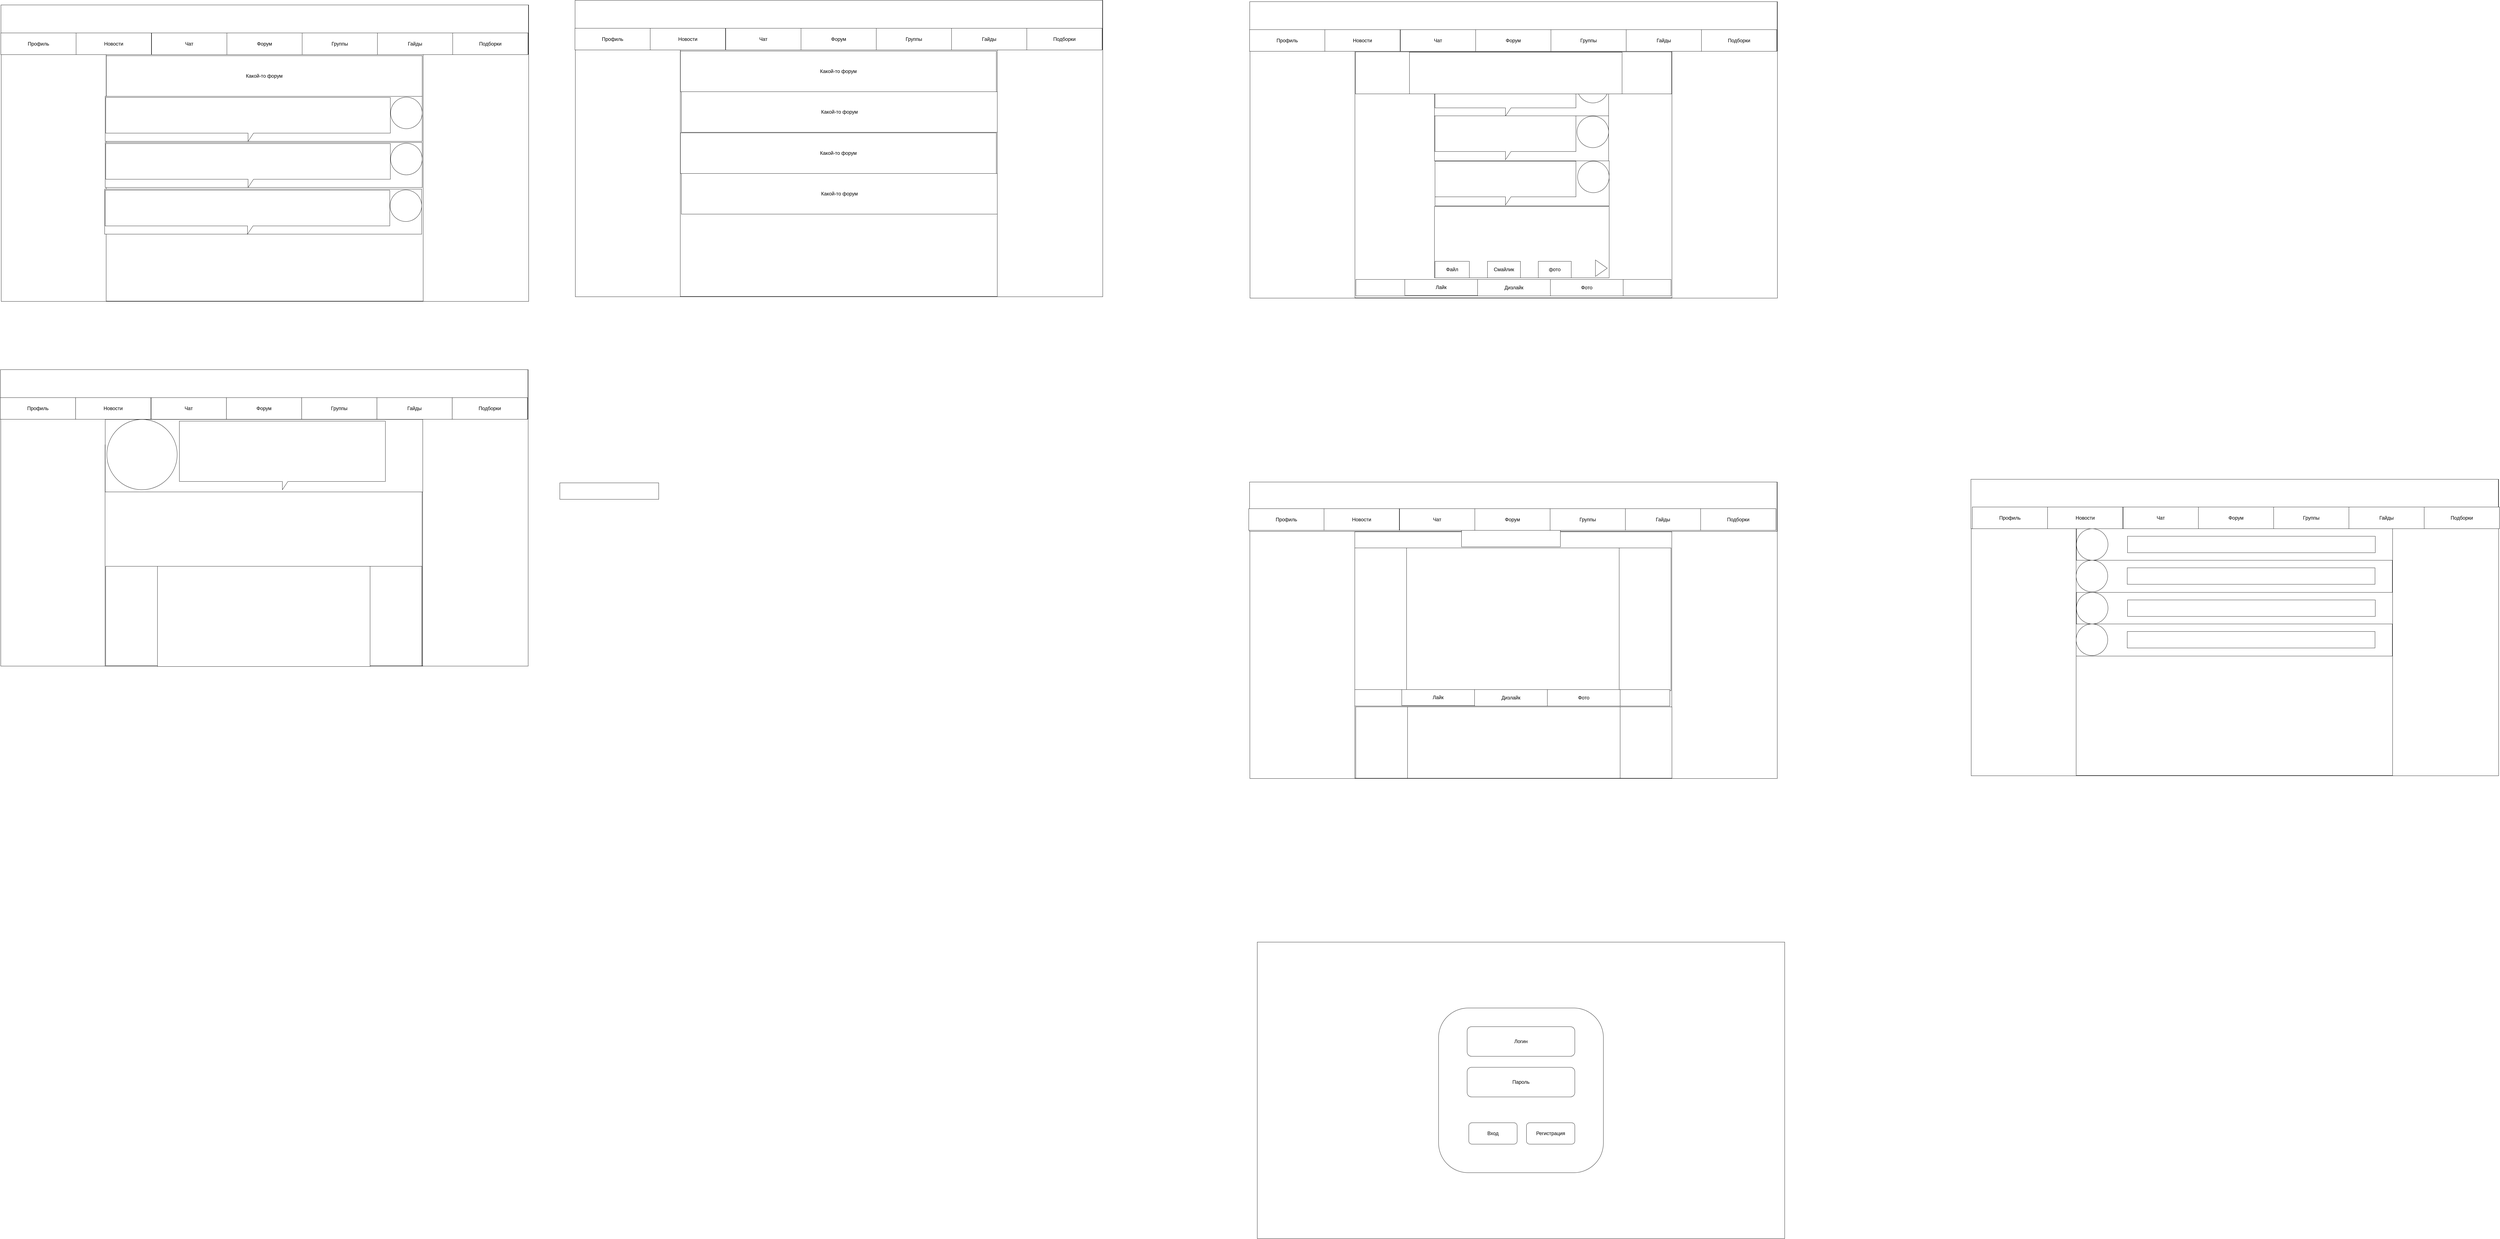 <mxfile version="24.3.1" type="github">
  <diagram name="Page-1" id="S0XgtivN0bEylLzCPmx3">
    <mxGraphModel dx="7133" dy="4840" grid="0" gridSize="10" guides="1" tooltips="1" connect="1" arrows="1" fold="1" page="0" pageScale="1" pageWidth="827" pageHeight="1169" math="0" shadow="0">
      <root>
        <mxCell id="0" />
        <mxCell id="1" parent="0" />
        <mxCell id="UViIAbYva22EIAkb4Kvl-2" value="" style="rounded=0;whiteSpace=wrap;html=1;" parent="1" vertex="1">
          <mxGeometry width="1920" height="1080" as="geometry" />
        </mxCell>
        <mxCell id="UViIAbYva22EIAkb4Kvl-3" value="" style="rounded=1;whiteSpace=wrap;html=1;arcSize=18;container=1;" parent="1" vertex="1">
          <mxGeometry x="660" y="240" width="600" height="600" as="geometry" />
        </mxCell>
        <mxCell id="UViIAbYva22EIAkb4Kvl-4" value="Логин" style="rounded=1;whiteSpace=wrap;html=1;fontSize=18;labelBackgroundColor=none;" parent="UViIAbYva22EIAkb4Kvl-3" vertex="1">
          <mxGeometry x="104" y="68" width="392" height="108" as="geometry" />
        </mxCell>
        <mxCell id="UViIAbYva22EIAkb4Kvl-6" value="Пароль" style="rounded=1;whiteSpace=wrap;html=1;fontSize=18;" parent="UViIAbYva22EIAkb4Kvl-3" vertex="1">
          <mxGeometry x="104" y="216" width="392" height="108" as="geometry" />
        </mxCell>
        <mxCell id="UViIAbYva22EIAkb4Kvl-7" value="Вход" style="rounded=1;whiteSpace=wrap;html=1;fontSize=18;" parent="UViIAbYva22EIAkb4Kvl-3" vertex="1">
          <mxGeometry x="110" y="418" width="176" height="78" as="geometry" />
        </mxCell>
        <mxCell id="UViIAbYva22EIAkb4Kvl-9" value="Регистрация" style="rounded=1;whiteSpace=wrap;html=1;fontSize=18;" parent="UViIAbYva22EIAkb4Kvl-3" vertex="1">
          <mxGeometry x="320" y="418" width="176" height="78" as="geometry" />
        </mxCell>
        <mxCell id="UViIAbYva22EIAkb4Kvl-13" value="" style="rounded=0;whiteSpace=wrap;html=1;" parent="1" vertex="1">
          <mxGeometry x="-27" y="-1676" width="1920" height="1080" as="geometry" />
        </mxCell>
        <mxCell id="UViIAbYva22EIAkb4Kvl-14" value="" style="rounded=0;whiteSpace=wrap;html=1;" parent="1" vertex="1">
          <mxGeometry x="-28" y="-1676" width="1920" height="180" as="geometry" />
        </mxCell>
        <mxCell id="UViIAbYva22EIAkb4Kvl-25" value="" style="rounded=0;whiteSpace=wrap;html=1;" parent="1" vertex="1">
          <mxGeometry x="355" y="-1495" width="1154" height="898" as="geometry" />
        </mxCell>
        <mxCell id="UViIAbYva22EIAkb4Kvl-26" value="" style="rounded=0;whiteSpace=wrap;html=1;" parent="1" vertex="1">
          <mxGeometry x="2599" y="-1686" width="1920" height="1080" as="geometry" />
        </mxCell>
        <mxCell id="UViIAbYva22EIAkb4Kvl-27" value="" style="rounded=0;whiteSpace=wrap;html=1;" parent="1" vertex="1">
          <mxGeometry x="2598" y="-1686" width="1920" height="180" as="geometry" />
        </mxCell>
        <mxCell id="UViIAbYva22EIAkb4Kvl-33" value="" style="rounded=0;whiteSpace=wrap;html=1;" parent="1" vertex="1">
          <mxGeometry x="2981" y="-1505" width="1152" height="898" as="geometry" />
        </mxCell>
        <mxCell id="UViIAbYva22EIAkb4Kvl-34" value="" style="rounded=0;whiteSpace=wrap;html=1;" parent="1" vertex="1">
          <mxGeometry x="2982" y="-1506" width="1151" height="117" as="geometry" />
        </mxCell>
        <mxCell id="UViIAbYva22EIAkb4Kvl-42" value="" style="ellipse;whiteSpace=wrap;html=1;aspect=fixed;" parent="1" vertex="1">
          <mxGeometry x="2982" y="-1506" width="115" height="115" as="geometry" />
        </mxCell>
        <mxCell id="UViIAbYva22EIAkb4Kvl-43" value="" style="rounded=0;whiteSpace=wrap;html=1;" parent="1" vertex="1">
          <mxGeometry x="3168" y="-1478.5" width="902" height="60" as="geometry" />
        </mxCell>
        <mxCell id="UViIAbYva22EIAkb4Kvl-44" value="" style="rounded=0;whiteSpace=wrap;html=1;" parent="1" vertex="1">
          <mxGeometry x="2981" y="-1391" width="1151" height="117" as="geometry" />
        </mxCell>
        <mxCell id="UViIAbYva22EIAkb4Kvl-45" value="" style="ellipse;whiteSpace=wrap;html=1;aspect=fixed;" parent="1" vertex="1">
          <mxGeometry x="2981" y="-1391" width="115" height="115" as="geometry" />
        </mxCell>
        <mxCell id="UViIAbYva22EIAkb4Kvl-46" value="" style="rounded=0;whiteSpace=wrap;html=1;" parent="1" vertex="1">
          <mxGeometry x="3167" y="-1363.5" width="902" height="60" as="geometry" />
        </mxCell>
        <mxCell id="UViIAbYva22EIAkb4Kvl-47" value="" style="rounded=0;whiteSpace=wrap;html=1;" parent="1" vertex="1">
          <mxGeometry x="2982" y="-1274" width="1151" height="117" as="geometry" />
        </mxCell>
        <mxCell id="UViIAbYva22EIAkb4Kvl-48" value="" style="ellipse;whiteSpace=wrap;html=1;aspect=fixed;" parent="1" vertex="1">
          <mxGeometry x="2982" y="-1274" width="115" height="115" as="geometry" />
        </mxCell>
        <mxCell id="UViIAbYva22EIAkb4Kvl-49" value="" style="rounded=0;whiteSpace=wrap;html=1;" parent="1" vertex="1">
          <mxGeometry x="3168" y="-1246.5" width="902" height="60" as="geometry" />
        </mxCell>
        <mxCell id="UViIAbYva22EIAkb4Kvl-50" value="" style="rounded=0;whiteSpace=wrap;html=1;" parent="1" vertex="1">
          <mxGeometry x="2981" y="-1159" width="1151" height="117" as="geometry" />
        </mxCell>
        <mxCell id="UViIAbYva22EIAkb4Kvl-51" value="" style="ellipse;whiteSpace=wrap;html=1;aspect=fixed;" parent="1" vertex="1">
          <mxGeometry x="2981" y="-1159" width="115" height="115" as="geometry" />
        </mxCell>
        <mxCell id="UViIAbYva22EIAkb4Kvl-52" value="" style="rounded=0;whiteSpace=wrap;html=1;" parent="1" vertex="1">
          <mxGeometry x="3167" y="-1131.5" width="902" height="60" as="geometry" />
        </mxCell>
        <mxCell id="UViIAbYva22EIAkb4Kvl-53" value="" style="rounded=0;whiteSpace=wrap;html=1;" parent="1" vertex="1">
          <mxGeometry x="355" y="-1436" width="1151" height="520" as="geometry" />
        </mxCell>
        <mxCell id="UViIAbYva22EIAkb4Kvl-67" value="" style="rounded=0;whiteSpace=wrap;html=1;" parent="1" vertex="1">
          <mxGeometry x="355" y="-920" width="1147" height="60" as="geometry" />
        </mxCell>
        <mxCell id="SVDdnhN1sVLH5uICmD3i-1" value="" style="rounded=0;whiteSpace=wrap;html=1;" vertex="1" parent="1">
          <mxGeometry x="543.5" y="-1436" width="774" height="516" as="geometry" />
        </mxCell>
        <mxCell id="SVDdnhN1sVLH5uICmD3i-4" value="" style="rounded=0;whiteSpace=wrap;html=1;" vertex="1" parent="1">
          <mxGeometry x="-26.5" y="-3426" width="1920" height="1080" as="geometry" />
        </mxCell>
        <mxCell id="SVDdnhN1sVLH5uICmD3i-5" value="" style="rounded=0;whiteSpace=wrap;html=1;" vertex="1" parent="1">
          <mxGeometry x="-27.5" y="-3426" width="1920" height="180" as="geometry" />
        </mxCell>
        <mxCell id="SVDdnhN1sVLH5uICmD3i-6" value="Профиль" style="rounded=0;whiteSpace=wrap;html=1;fontSize=18;" vertex="1" parent="1">
          <mxGeometry x="-28" y="-3324" width="274" height="79" as="geometry" />
        </mxCell>
        <mxCell id="SVDdnhN1sVLH5uICmD3i-7" value="Новости" style="rounded=0;whiteSpace=wrap;html=1;fontSize=18;" vertex="1" parent="1">
          <mxGeometry x="246" y="-3324" width="274" height="79" as="geometry" />
        </mxCell>
        <mxCell id="SVDdnhN1sVLH5uICmD3i-8" value="Чат" style="rounded=0;whiteSpace=wrap;html=1;fontSize=18;" vertex="1" parent="1">
          <mxGeometry x="521" y="-3324" width="274" height="79" as="geometry" />
        </mxCell>
        <mxCell id="SVDdnhN1sVLH5uICmD3i-9" value="Форум" style="rounded=0;whiteSpace=wrap;html=1;fontSize=18;" vertex="1" parent="1">
          <mxGeometry x="795" y="-3324" width="274" height="79" as="geometry" />
        </mxCell>
        <mxCell id="SVDdnhN1sVLH5uICmD3i-10" value="Группы" style="rounded=0;whiteSpace=wrap;html=1;fontSize=18;" vertex="1" parent="1">
          <mxGeometry x="1069" y="-3324" width="274" height="79" as="geometry" />
        </mxCell>
        <mxCell id="SVDdnhN1sVLH5uICmD3i-11" value="" style="rounded=0;whiteSpace=wrap;html=1;" vertex="1" parent="1">
          <mxGeometry x="355.5" y="-3245" width="1154" height="898" as="geometry" />
        </mxCell>
        <mxCell id="SVDdnhN1sVLH5uICmD3i-13" value="" style="rounded=0;whiteSpace=wrap;html=1;" vertex="1" parent="1">
          <mxGeometry x="359" y="-2414" width="1147" height="60" as="geometry" />
        </mxCell>
        <mxCell id="SVDdnhN1sVLH5uICmD3i-14" value="Лайк" style="rounded=0;whiteSpace=wrap;html=1;fontSize=18;" vertex="1" parent="1">
          <mxGeometry x="537" y="-2414" width="265" height="58" as="geometry" />
        </mxCell>
        <mxCell id="SVDdnhN1sVLH5uICmD3i-15" value="Дизлайк" style="rounded=0;whiteSpace=wrap;html=1;fontSize=18;" vertex="1" parent="1">
          <mxGeometry x="802" y="-2414" width="265" height="60" as="geometry" />
        </mxCell>
        <mxCell id="SVDdnhN1sVLH5uICmD3i-16" value="Фото" style="rounded=0;whiteSpace=wrap;html=1;fontSize=18;" vertex="1" parent="1">
          <mxGeometry x="1067" y="-2414" width="265" height="60" as="geometry" />
        </mxCell>
        <mxCell id="UViIAbYva22EIAkb4Kvl-56" value="" style="rounded=0;whiteSpace=wrap;html=1;" parent="1" vertex="1">
          <mxGeometry x="645" y="-3173" width="634" height="164" as="geometry" />
        </mxCell>
        <mxCell id="UViIAbYva22EIAkb4Kvl-57" value="" style="ellipse;whiteSpace=wrap;html=1;aspect=fixed;" parent="1" vertex="1">
          <mxGeometry x="1164" y="-3172" width="115" height="115" as="geometry" />
        </mxCell>
        <mxCell id="UViIAbYva22EIAkb4Kvl-59" value="" style="shape=callout;whiteSpace=wrap;html=1;perimeter=calloutPerimeter;" parent="1" vertex="1">
          <mxGeometry x="647" y="-3169" width="513" height="160" as="geometry" />
        </mxCell>
        <mxCell id="UViIAbYva22EIAkb4Kvl-60" value="" style="rounded=0;whiteSpace=wrap;html=1;" parent="1" vertex="1">
          <mxGeometry x="645" y="-3010" width="634" height="164" as="geometry" />
        </mxCell>
        <mxCell id="UViIAbYva22EIAkb4Kvl-61" value="" style="ellipse;whiteSpace=wrap;html=1;aspect=fixed;" parent="1" vertex="1">
          <mxGeometry x="1164" y="-3009" width="115" height="115" as="geometry" />
        </mxCell>
        <mxCell id="UViIAbYva22EIAkb4Kvl-62" value="" style="shape=callout;whiteSpace=wrap;html=1;perimeter=calloutPerimeter;" parent="1" vertex="1">
          <mxGeometry x="647" y="-3010" width="513" height="160" as="geometry" />
        </mxCell>
        <mxCell id="UViIAbYva22EIAkb4Kvl-63" value="" style="rounded=0;whiteSpace=wrap;html=1;" parent="1" vertex="1">
          <mxGeometry x="647" y="-2846" width="634" height="164" as="geometry" />
        </mxCell>
        <mxCell id="UViIAbYva22EIAkb4Kvl-64" value="" style="ellipse;whiteSpace=wrap;html=1;aspect=fixed;" parent="1" vertex="1">
          <mxGeometry x="1166" y="-2845" width="115" height="115" as="geometry" />
        </mxCell>
        <mxCell id="UViIAbYva22EIAkb4Kvl-66" value="" style="shape=callout;whiteSpace=wrap;html=1;perimeter=calloutPerimeter;" parent="1" vertex="1">
          <mxGeometry x="647" y="-2845" width="513" height="160" as="geometry" />
        </mxCell>
        <mxCell id="SVDdnhN1sVLH5uICmD3i-18" value="" style="rounded=0;whiteSpace=wrap;html=1;" vertex="1" parent="1">
          <mxGeometry x="645" y="-2680" width="636" height="260" as="geometry" />
        </mxCell>
        <mxCell id="SVDdnhN1sVLH5uICmD3i-19" value="" style="triangle;whiteSpace=wrap;html=1;" vertex="1" parent="1">
          <mxGeometry x="1231" y="-2485" width="43" height="60" as="geometry" />
        </mxCell>
        <mxCell id="SVDdnhN1sVLH5uICmD3i-12" value="" style="rounded=0;whiteSpace=wrap;html=1;" vertex="1" parent="1">
          <mxGeometry x="357.5" y="-3243" width="1151" height="153" as="geometry" />
        </mxCell>
        <mxCell id="SVDdnhN1sVLH5uICmD3i-17" value="" style="rounded=0;whiteSpace=wrap;html=1;" vertex="1" parent="1">
          <mxGeometry x="554" y="-3242" width="774" height="152" as="geometry" />
        </mxCell>
        <mxCell id="SVDdnhN1sVLH5uICmD3i-20" value="Файл" style="rounded=0;whiteSpace=wrap;html=1;fontSize=18;" vertex="1" parent="1">
          <mxGeometry x="647" y="-2480" width="125" height="60" as="geometry" />
        </mxCell>
        <mxCell id="SVDdnhN1sVLH5uICmD3i-21" value="Смайлик" style="rounded=0;whiteSpace=wrap;html=1;fontSize=18;" vertex="1" parent="1">
          <mxGeometry x="838" y="-2480" width="120" height="60" as="geometry" />
        </mxCell>
        <mxCell id="SVDdnhN1sVLH5uICmD3i-22" value="фото" style="rounded=0;whiteSpace=wrap;html=1;fontSize=18;" vertex="1" parent="1">
          <mxGeometry x="1023" y="-2480" width="120" height="60" as="geometry" />
        </mxCell>
        <mxCell id="SVDdnhN1sVLH5uICmD3i-23" value="" style="rounded=0;whiteSpace=wrap;html=1;" vertex="1" parent="1">
          <mxGeometry x="358.5" y="-857" width="1151" height="260" as="geometry" />
        </mxCell>
        <mxCell id="SVDdnhN1sVLH5uICmD3i-24" value="" style="rounded=0;whiteSpace=wrap;html=1;" vertex="1" parent="1">
          <mxGeometry x="547" y="-857" width="774" height="260" as="geometry" />
        </mxCell>
        <mxCell id="SVDdnhN1sVLH5uICmD3i-25" value="Гайды" style="rounded=0;whiteSpace=wrap;html=1;fontSize=18;" vertex="1" parent="1">
          <mxGeometry x="1343" y="-3324" width="274" height="79" as="geometry" />
        </mxCell>
        <mxCell id="SVDdnhN1sVLH5uICmD3i-26" value="Подборки" style="rounded=0;whiteSpace=wrap;html=1;fontSize=18;" vertex="1" parent="1">
          <mxGeometry x="1617" y="-3324" width="274" height="79" as="geometry" />
        </mxCell>
        <mxCell id="SVDdnhN1sVLH5uICmD3i-34" value="Профиль" style="rounded=0;whiteSpace=wrap;html=1;fontSize=18;" vertex="1" parent="1">
          <mxGeometry x="2603" y="-1585" width="274" height="79" as="geometry" />
        </mxCell>
        <mxCell id="SVDdnhN1sVLH5uICmD3i-35" value="Новости" style="rounded=0;whiteSpace=wrap;html=1;fontSize=18;" vertex="1" parent="1">
          <mxGeometry x="2877" y="-1585" width="274" height="79" as="geometry" />
        </mxCell>
        <mxCell id="SVDdnhN1sVLH5uICmD3i-36" value="Чат" style="rounded=0;whiteSpace=wrap;html=1;fontSize=18;" vertex="1" parent="1">
          <mxGeometry x="3152" y="-1585" width="274" height="79" as="geometry" />
        </mxCell>
        <mxCell id="SVDdnhN1sVLH5uICmD3i-37" value="Форум" style="rounded=0;whiteSpace=wrap;html=1;fontSize=18;" vertex="1" parent="1">
          <mxGeometry x="3426" y="-1585" width="274" height="79" as="geometry" />
        </mxCell>
        <mxCell id="SVDdnhN1sVLH5uICmD3i-38" value="Группы" style="rounded=0;whiteSpace=wrap;html=1;fontSize=18;" vertex="1" parent="1">
          <mxGeometry x="3700" y="-1585" width="274" height="79" as="geometry" />
        </mxCell>
        <mxCell id="SVDdnhN1sVLH5uICmD3i-39" value="Гайды" style="rounded=0;whiteSpace=wrap;html=1;fontSize=18;" vertex="1" parent="1">
          <mxGeometry x="3974" y="-1585" width="274" height="79" as="geometry" />
        </mxCell>
        <mxCell id="SVDdnhN1sVLH5uICmD3i-40" value="Подборки" style="rounded=0;whiteSpace=wrap;html=1;fontSize=18;" vertex="1" parent="1">
          <mxGeometry x="4248" y="-1585" width="274" height="79" as="geometry" />
        </mxCell>
        <mxCell id="SVDdnhN1sVLH5uICmD3i-41" value="Лайк" style="rounded=0;whiteSpace=wrap;html=1;fontSize=18;" vertex="1" parent="1">
          <mxGeometry x="526" y="-920" width="265" height="58" as="geometry" />
        </mxCell>
        <mxCell id="SVDdnhN1sVLH5uICmD3i-42" value="Дизлайк" style="rounded=0;whiteSpace=wrap;html=1;fontSize=18;" vertex="1" parent="1">
          <mxGeometry x="791" y="-920" width="265" height="60" as="geometry" />
        </mxCell>
        <mxCell id="SVDdnhN1sVLH5uICmD3i-43" value="Фото" style="rounded=0;whiteSpace=wrap;html=1;fontSize=18;" vertex="1" parent="1">
          <mxGeometry x="1056" y="-920" width="265" height="60" as="geometry" />
        </mxCell>
        <mxCell id="SVDdnhN1sVLH5uICmD3i-44" value="" style="rounded=0;whiteSpace=wrap;html=1;" vertex="1" parent="1">
          <mxGeometry x="-2482.5" y="-3431" width="1920" height="1080" as="geometry" />
        </mxCell>
        <mxCell id="SVDdnhN1sVLH5uICmD3i-45" value="" style="rounded=0;whiteSpace=wrap;html=1;" vertex="1" parent="1">
          <mxGeometry x="-2483.5" y="-3431" width="1920" height="180" as="geometry" />
        </mxCell>
        <mxCell id="SVDdnhN1sVLH5uICmD3i-46" value="Профиль" style="rounded=0;whiteSpace=wrap;html=1;fontSize=18;" vertex="1" parent="1">
          <mxGeometry x="-2484" y="-3329" width="274" height="79" as="geometry" />
        </mxCell>
        <mxCell id="SVDdnhN1sVLH5uICmD3i-47" value="Новости" style="rounded=0;whiteSpace=wrap;html=1;fontSize=18;" vertex="1" parent="1">
          <mxGeometry x="-2210" y="-3329" width="274" height="79" as="geometry" />
        </mxCell>
        <mxCell id="SVDdnhN1sVLH5uICmD3i-48" value="Чат" style="rounded=0;whiteSpace=wrap;html=1;fontSize=18;" vertex="1" parent="1">
          <mxGeometry x="-1935" y="-3329" width="274" height="79" as="geometry" />
        </mxCell>
        <mxCell id="SVDdnhN1sVLH5uICmD3i-49" value="Форум" style="rounded=0;whiteSpace=wrap;html=1;fontSize=18;" vertex="1" parent="1">
          <mxGeometry x="-1661" y="-3329" width="274" height="79" as="geometry" />
        </mxCell>
        <mxCell id="SVDdnhN1sVLH5uICmD3i-50" value="Группы" style="rounded=0;whiteSpace=wrap;html=1;fontSize=18;" vertex="1" parent="1">
          <mxGeometry x="-1387" y="-3329" width="274" height="79" as="geometry" />
        </mxCell>
        <mxCell id="SVDdnhN1sVLH5uICmD3i-51" value="" style="rounded=0;whiteSpace=wrap;html=1;" vertex="1" parent="1">
          <mxGeometry x="-2100.5" y="-3250" width="1154" height="898" as="geometry" />
        </mxCell>
        <mxCell id="SVDdnhN1sVLH5uICmD3i-72" value="Гайды" style="rounded=0;whiteSpace=wrap;html=1;fontSize=18;" vertex="1" parent="1">
          <mxGeometry x="-1113" y="-3329" width="274" height="79" as="geometry" />
        </mxCell>
        <mxCell id="SVDdnhN1sVLH5uICmD3i-73" value="Подборки" style="rounded=0;whiteSpace=wrap;html=1;fontSize=18;" vertex="1" parent="1">
          <mxGeometry x="-839" y="-3329" width="274" height="79" as="geometry" />
        </mxCell>
        <mxCell id="SVDdnhN1sVLH5uICmD3i-74" value="Какой-то форум" style="rounded=0;whiteSpace=wrap;html=1;fontSize=18;" vertex="1" parent="1">
          <mxGeometry x="-2100" y="-3246" width="1150" height="148" as="geometry" />
        </mxCell>
        <mxCell id="SVDdnhN1sVLH5uICmD3i-75" value="Какой-то форум" style="rounded=0;whiteSpace=wrap;html=1;fontSize=18;" vertex="1" parent="1">
          <mxGeometry x="-2096.5" y="-3098" width="1150" height="148" as="geometry" />
        </mxCell>
        <mxCell id="SVDdnhN1sVLH5uICmD3i-76" value="Какой-то форум" style="rounded=0;whiteSpace=wrap;html=1;fontSize=18;" vertex="1" parent="1">
          <mxGeometry x="-2100" y="-2948" width="1150" height="148" as="geometry" />
        </mxCell>
        <mxCell id="SVDdnhN1sVLH5uICmD3i-77" value="Какой-то форум" style="rounded=0;whiteSpace=wrap;html=1;fontSize=18;" vertex="1" parent="1">
          <mxGeometry x="-2096.5" y="-2800" width="1150" height="148" as="geometry" />
        </mxCell>
        <mxCell id="SVDdnhN1sVLH5uICmD3i-78" value="Профиль" style="rounded=0;whiteSpace=wrap;html=1;fontSize=18;" vertex="1" parent="1">
          <mxGeometry x="-31" y="-1579" width="274" height="79" as="geometry" />
        </mxCell>
        <mxCell id="SVDdnhN1sVLH5uICmD3i-79" value="Новости" style="rounded=0;whiteSpace=wrap;html=1;fontSize=18;" vertex="1" parent="1">
          <mxGeometry x="243" y="-1579" width="274" height="79" as="geometry" />
        </mxCell>
        <mxCell id="SVDdnhN1sVLH5uICmD3i-80" value="Чат" style="rounded=0;whiteSpace=wrap;html=1;fontSize=18;" vertex="1" parent="1">
          <mxGeometry x="518" y="-1579" width="274" height="79" as="geometry" />
        </mxCell>
        <mxCell id="SVDdnhN1sVLH5uICmD3i-81" value="Форум" style="rounded=0;whiteSpace=wrap;html=1;fontSize=18;" vertex="1" parent="1">
          <mxGeometry x="792" y="-1579" width="274" height="79" as="geometry" />
        </mxCell>
        <mxCell id="SVDdnhN1sVLH5uICmD3i-82" value="Группы" style="rounded=0;whiteSpace=wrap;html=1;fontSize=18;" vertex="1" parent="1">
          <mxGeometry x="1066" y="-1579" width="274" height="79" as="geometry" />
        </mxCell>
        <mxCell id="SVDdnhN1sVLH5uICmD3i-83" value="Гайды" style="rounded=0;whiteSpace=wrap;html=1;fontSize=18;" vertex="1" parent="1">
          <mxGeometry x="1340" y="-1579" width="274" height="79" as="geometry" />
        </mxCell>
        <mxCell id="SVDdnhN1sVLH5uICmD3i-84" value="Подборки" style="rounded=0;whiteSpace=wrap;html=1;fontSize=18;" vertex="1" parent="1">
          <mxGeometry x="1614" y="-1579" width="274" height="79" as="geometry" />
        </mxCell>
        <mxCell id="SVDdnhN1sVLH5uICmD3i-85" value="" style="rounded=0;whiteSpace=wrap;html=1;" vertex="1" parent="1">
          <mxGeometry x="743.5" y="-1500" width="360" height="60" as="geometry" />
        </mxCell>
        <mxCell id="SVDdnhN1sVLH5uICmD3i-86" value="" style="rounded=0;whiteSpace=wrap;html=1;" vertex="1" parent="1">
          <mxGeometry x="-4572.5" y="-3414" width="1920" height="1080" as="geometry" />
        </mxCell>
        <mxCell id="SVDdnhN1sVLH5uICmD3i-87" value="" style="rounded=0;whiteSpace=wrap;html=1;" vertex="1" parent="1">
          <mxGeometry x="-4573.5" y="-3414" width="1920" height="180" as="geometry" />
        </mxCell>
        <mxCell id="SVDdnhN1sVLH5uICmD3i-88" value="Профиль" style="rounded=0;whiteSpace=wrap;html=1;fontSize=18;" vertex="1" parent="1">
          <mxGeometry x="-4574" y="-3312" width="274" height="79" as="geometry" />
        </mxCell>
        <mxCell id="SVDdnhN1sVLH5uICmD3i-89" value="Новости" style="rounded=0;whiteSpace=wrap;html=1;fontSize=18;" vertex="1" parent="1">
          <mxGeometry x="-4300" y="-3312" width="274" height="79" as="geometry" />
        </mxCell>
        <mxCell id="SVDdnhN1sVLH5uICmD3i-90" value="Чат" style="rounded=0;whiteSpace=wrap;html=1;fontSize=18;" vertex="1" parent="1">
          <mxGeometry x="-4025" y="-3312" width="274" height="79" as="geometry" />
        </mxCell>
        <mxCell id="SVDdnhN1sVLH5uICmD3i-91" value="Форум" style="rounded=0;whiteSpace=wrap;html=1;fontSize=18;" vertex="1" parent="1">
          <mxGeometry x="-3751" y="-3312" width="274" height="79" as="geometry" />
        </mxCell>
        <mxCell id="SVDdnhN1sVLH5uICmD3i-92" value="Группы" style="rounded=0;whiteSpace=wrap;html=1;fontSize=18;" vertex="1" parent="1">
          <mxGeometry x="-3477" y="-3312" width="274" height="79" as="geometry" />
        </mxCell>
        <mxCell id="SVDdnhN1sVLH5uICmD3i-93" value="" style="rounded=0;whiteSpace=wrap;html=1;" vertex="1" parent="1">
          <mxGeometry x="-4190.5" y="-3233" width="1154" height="898" as="geometry" />
        </mxCell>
        <mxCell id="SVDdnhN1sVLH5uICmD3i-94" value="Гайды" style="rounded=0;whiteSpace=wrap;html=1;fontSize=18;" vertex="1" parent="1">
          <mxGeometry x="-3203" y="-3312" width="274" height="79" as="geometry" />
        </mxCell>
        <mxCell id="SVDdnhN1sVLH5uICmD3i-95" value="Подборки" style="rounded=0;whiteSpace=wrap;html=1;fontSize=18;" vertex="1" parent="1">
          <mxGeometry x="-2929" y="-3312" width="274" height="79" as="geometry" />
        </mxCell>
        <mxCell id="SVDdnhN1sVLH5uICmD3i-96" value="Какой-то форум" style="rounded=0;whiteSpace=wrap;html=1;fontSize=18;" vertex="1" parent="1">
          <mxGeometry x="-4190" y="-3229" width="1150" height="148" as="geometry" />
        </mxCell>
        <mxCell id="SVDdnhN1sVLH5uICmD3i-103" value="" style="rounded=0;whiteSpace=wrap;html=1;" vertex="1" parent="1">
          <mxGeometry x="-4194" y="-3081" width="1154" height="164" as="geometry" />
        </mxCell>
        <mxCell id="SVDdnhN1sVLH5uICmD3i-104" value="" style="ellipse;whiteSpace=wrap;html=1;aspect=fixed;" vertex="1" parent="1">
          <mxGeometry x="-3155" y="-3078" width="115" height="115" as="geometry" />
        </mxCell>
        <mxCell id="SVDdnhN1sVLH5uICmD3i-105" value="" style="shape=callout;whiteSpace=wrap;html=1;perimeter=calloutPerimeter;" vertex="1" parent="1">
          <mxGeometry x="-4192" y="-3077" width="1036" height="160" as="geometry" />
        </mxCell>
        <mxCell id="SVDdnhN1sVLH5uICmD3i-110" value="" style="rounded=0;whiteSpace=wrap;html=1;" vertex="1" parent="1">
          <mxGeometry x="-4194" y="-2913" width="1154" height="164" as="geometry" />
        </mxCell>
        <mxCell id="SVDdnhN1sVLH5uICmD3i-111" value="" style="ellipse;whiteSpace=wrap;html=1;aspect=fixed;" vertex="1" parent="1">
          <mxGeometry x="-3155" y="-2910" width="115" height="115" as="geometry" />
        </mxCell>
        <mxCell id="SVDdnhN1sVLH5uICmD3i-112" value="" style="shape=callout;whiteSpace=wrap;html=1;perimeter=calloutPerimeter;" vertex="1" parent="1">
          <mxGeometry x="-4192" y="-2909" width="1036" height="160" as="geometry" />
        </mxCell>
        <mxCell id="SVDdnhN1sVLH5uICmD3i-113" value="" style="rounded=0;whiteSpace=wrap;html=1;" vertex="1" parent="1">
          <mxGeometry x="-4196" y="-2743" width="1154" height="164" as="geometry" />
        </mxCell>
        <mxCell id="SVDdnhN1sVLH5uICmD3i-114" value="" style="ellipse;whiteSpace=wrap;html=1;aspect=fixed;" vertex="1" parent="1">
          <mxGeometry x="-3157" y="-2740" width="115" height="115" as="geometry" />
        </mxCell>
        <mxCell id="SVDdnhN1sVLH5uICmD3i-115" value="" style="shape=callout;whiteSpace=wrap;html=1;perimeter=calloutPerimeter;" vertex="1" parent="1">
          <mxGeometry x="-4194" y="-2739" width="1036" height="160" as="geometry" />
        </mxCell>
        <mxCell id="SVDdnhN1sVLH5uICmD3i-116" value="" style="rounded=0;whiteSpace=wrap;html=1;" vertex="1" parent="1">
          <mxGeometry x="-4574.25" y="-2085.5" width="1920" height="1080" as="geometry" />
        </mxCell>
        <mxCell id="SVDdnhN1sVLH5uICmD3i-117" value="" style="rounded=0;whiteSpace=wrap;html=1;" vertex="1" parent="1">
          <mxGeometry x="-4575.25" y="-2085.5" width="1920" height="180" as="geometry" />
        </mxCell>
        <mxCell id="SVDdnhN1sVLH5uICmD3i-118" value="Профиль" style="rounded=0;whiteSpace=wrap;html=1;fontSize=18;" vertex="1" parent="1">
          <mxGeometry x="-4575.75" y="-1983.5" width="274" height="79" as="geometry" />
        </mxCell>
        <mxCell id="SVDdnhN1sVLH5uICmD3i-119" value="Новости" style="rounded=0;whiteSpace=wrap;html=1;fontSize=18;" vertex="1" parent="1">
          <mxGeometry x="-4301.75" y="-1983.5" width="274" height="79" as="geometry" />
        </mxCell>
        <mxCell id="SVDdnhN1sVLH5uICmD3i-120" value="Чат" style="rounded=0;whiteSpace=wrap;html=1;fontSize=18;" vertex="1" parent="1">
          <mxGeometry x="-4026.75" y="-1983.5" width="274" height="79" as="geometry" />
        </mxCell>
        <mxCell id="SVDdnhN1sVLH5uICmD3i-121" value="Форум" style="rounded=0;whiteSpace=wrap;html=1;fontSize=18;" vertex="1" parent="1">
          <mxGeometry x="-3752.75" y="-1983.5" width="274" height="79" as="geometry" />
        </mxCell>
        <mxCell id="SVDdnhN1sVLH5uICmD3i-122" value="Группы" style="rounded=0;whiteSpace=wrap;html=1;fontSize=18;" vertex="1" parent="1">
          <mxGeometry x="-3478.75" y="-1983.5" width="274" height="79" as="geometry" />
        </mxCell>
        <mxCell id="SVDdnhN1sVLH5uICmD3i-123" value="" style="rounded=0;whiteSpace=wrap;html=1;" vertex="1" parent="1">
          <mxGeometry x="-4192.25" y="-1904.5" width="1154" height="898" as="geometry" />
        </mxCell>
        <mxCell id="SVDdnhN1sVLH5uICmD3i-124" value="Гайды" style="rounded=0;whiteSpace=wrap;html=1;fontSize=18;" vertex="1" parent="1">
          <mxGeometry x="-3204.75" y="-1983.5" width="274" height="79" as="geometry" />
        </mxCell>
        <mxCell id="SVDdnhN1sVLH5uICmD3i-125" value="Подборки" style="rounded=0;whiteSpace=wrap;html=1;fontSize=18;" vertex="1" parent="1">
          <mxGeometry x="-2930.75" y="-1983.5" width="274" height="79" as="geometry" />
        </mxCell>
        <mxCell id="SVDdnhN1sVLH5uICmD3i-167" value="" style="rounded=0;whiteSpace=wrap;html=1;" vertex="1" parent="1">
          <mxGeometry x="-4194.5" y="-1812" width="1154" height="807" as="geometry" />
        </mxCell>
        <mxCell id="SVDdnhN1sVLH5uICmD3i-168" value="" style="rounded=0;whiteSpace=wrap;html=1;" vertex="1" parent="1">
          <mxGeometry x="-4192.25" y="-1369" width="1151" height="362" as="geometry" />
        </mxCell>
        <mxCell id="SVDdnhN1sVLH5uICmD3i-170" value="" style="rounded=0;whiteSpace=wrap;html=1;" vertex="1" parent="1">
          <mxGeometry x="-4003.75" y="-1369" width="774" height="365" as="geometry" />
        </mxCell>
        <mxCell id="SVDdnhN1sVLH5uICmD3i-176" value="" style="rounded=0;whiteSpace=wrap;html=1;" vertex="1" parent="1">
          <mxGeometry x="-2539" y="-1673" width="360" height="60" as="geometry" />
        </mxCell>
        <mxCell id="SVDdnhN1sVLH5uICmD3i-136" value="" style="rounded=0;whiteSpace=wrap;html=1;" vertex="1" parent="1">
          <mxGeometry x="-4194" y="-1904" width="1156" height="264" as="geometry" />
        </mxCell>
        <mxCell id="SVDdnhN1sVLH5uICmD3i-137" value="" style="ellipse;whiteSpace=wrap;html=1;aspect=fixed;" vertex="1" parent="1">
          <mxGeometry x="-4188" y="-1904" width="256" height="256" as="geometry" />
        </mxCell>
        <mxCell id="SVDdnhN1sVLH5uICmD3i-138" value="" style="shape=callout;whiteSpace=wrap;html=1;perimeter=calloutPerimeter;" vertex="1" parent="1">
          <mxGeometry x="-3924" y="-1898" width="750" height="250" as="geometry" />
        </mxCell>
      </root>
    </mxGraphModel>
  </diagram>
</mxfile>
